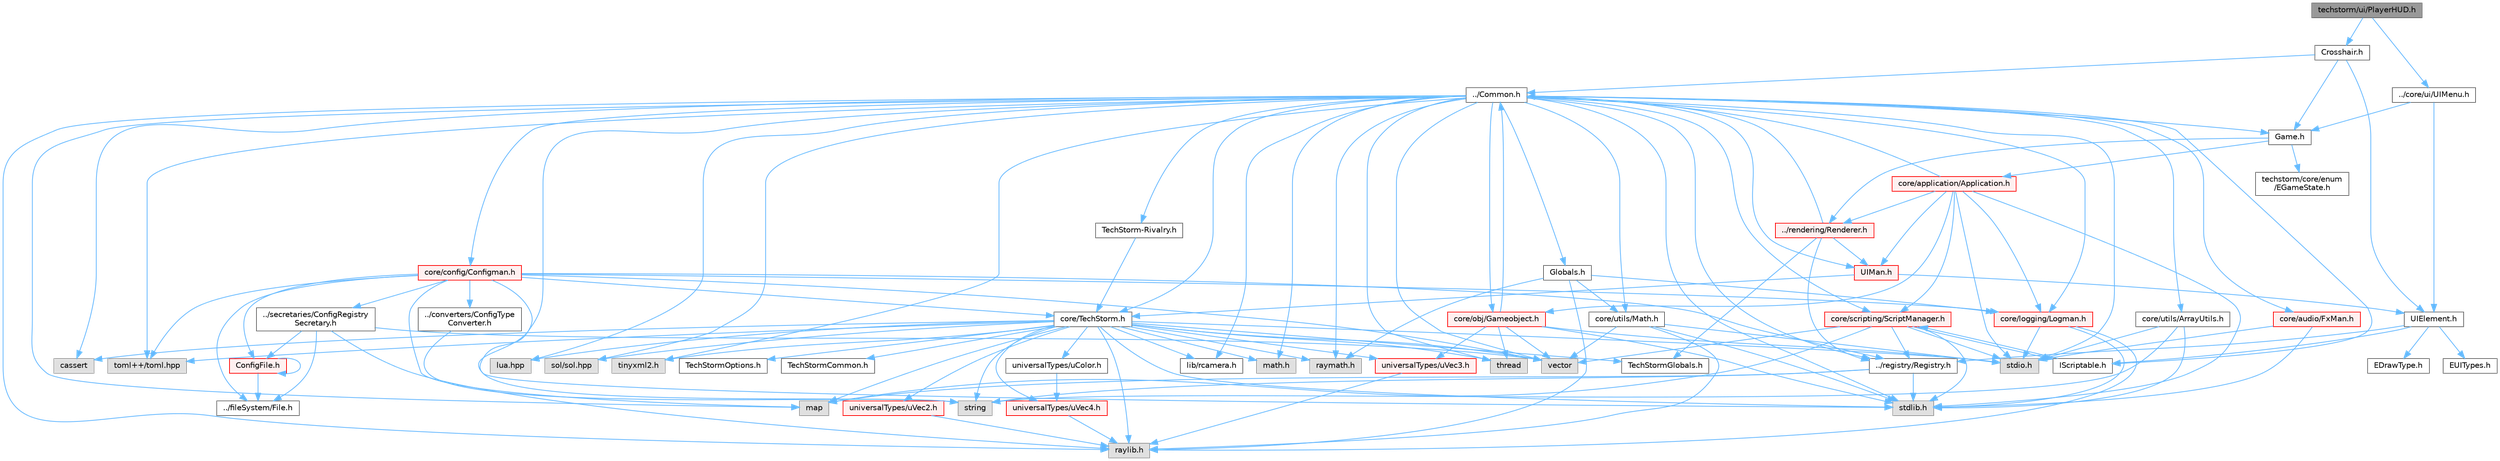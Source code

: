 digraph "techstorm/ui/PlayerHUD.h"
{
 // LATEX_PDF_SIZE
  bgcolor="transparent";
  edge [fontname=Helvetica,fontsize=10,labelfontname=Helvetica,labelfontsize=10];
  node [fontname=Helvetica,fontsize=10,shape=box,height=0.2,width=0.4];
  Node1 [id="Node000001",label="techstorm/ui/PlayerHUD.h",height=0.2,width=0.4,color="gray40", fillcolor="grey60", style="filled", fontcolor="black",tooltip=" "];
  Node1 -> Node2 [id="edge1_Node000001_Node000002",color="steelblue1",style="solid",tooltip=" "];
  Node2 [id="Node000002",label="Crosshair.h",height=0.2,width=0.4,color="grey40", fillcolor="white", style="filled",URL="$_crosshair_8h.html",tooltip=" "];
  Node2 -> Node3 [id="edge2_Node000002_Node000003",color="steelblue1",style="solid",tooltip=" "];
  Node3 [id="Node000003",label="../Common.h",height=0.2,width=0.4,color="grey40", fillcolor="white", style="filled",URL="$_common_8h.html",tooltip=" "];
  Node3 -> Node4 [id="edge3_Node000003_Node000004",color="steelblue1",style="solid",tooltip=" "];
  Node4 [id="Node000004",label="raylib.h",height=0.2,width=0.4,color="grey60", fillcolor="#E0E0E0", style="filled",tooltip=" "];
  Node3 -> Node5 [id="edge4_Node000003_Node000005",color="steelblue1",style="solid",tooltip=" "];
  Node5 [id="Node000005",label="raymath.h",height=0.2,width=0.4,color="grey60", fillcolor="#E0E0E0", style="filled",tooltip=" "];
  Node3 -> Node6 [id="edge5_Node000003_Node000006",color="steelblue1",style="solid",tooltip=" "];
  Node6 [id="Node000006",label="lib/rcamera.h",height=0.2,width=0.4,color="grey40", fillcolor="white", style="filled",URL="$rcamera_8h.html",tooltip=" "];
  Node3 -> Node7 [id="edge6_Node000003_Node000007",color="steelblue1",style="solid",tooltip=" "];
  Node7 [id="Node000007",label="stdio.h",height=0.2,width=0.4,color="grey60", fillcolor="#E0E0E0", style="filled",tooltip=" "];
  Node3 -> Node8 [id="edge7_Node000003_Node000008",color="steelblue1",style="solid",tooltip=" "];
  Node8 [id="Node000008",label="stdlib.h",height=0.2,width=0.4,color="grey60", fillcolor="#E0E0E0", style="filled",tooltip=" "];
  Node3 -> Node9 [id="edge8_Node000003_Node000009",color="steelblue1",style="solid",tooltip=" "];
  Node9 [id="Node000009",label="string",height=0.2,width=0.4,color="grey60", fillcolor="#E0E0E0", style="filled",tooltip=" "];
  Node3 -> Node10 [id="edge9_Node000003_Node000010",color="steelblue1",style="solid",tooltip=" "];
  Node10 [id="Node000010",label="vector",height=0.2,width=0.4,color="grey60", fillcolor="#E0E0E0", style="filled",tooltip=" "];
  Node3 -> Node11 [id="edge10_Node000003_Node000011",color="steelblue1",style="solid",tooltip=" "];
  Node11 [id="Node000011",label="map",height=0.2,width=0.4,color="grey60", fillcolor="#E0E0E0", style="filled",tooltip=" "];
  Node3 -> Node12 [id="edge11_Node000003_Node000012",color="steelblue1",style="solid",tooltip=" "];
  Node12 [id="Node000012",label="thread",height=0.2,width=0.4,color="grey60", fillcolor="#E0E0E0", style="filled",tooltip=" "];
  Node3 -> Node13 [id="edge12_Node000003_Node000013",color="steelblue1",style="solid",tooltip=" "];
  Node13 [id="Node000013",label="math.h",height=0.2,width=0.4,color="grey60", fillcolor="#E0E0E0", style="filled",tooltip=" "];
  Node3 -> Node14 [id="edge13_Node000003_Node000014",color="steelblue1",style="solid",tooltip=" "];
  Node14 [id="Node000014",label="cassert",height=0.2,width=0.4,color="grey60", fillcolor="#E0E0E0", style="filled",tooltip=" "];
  Node3 -> Node15 [id="edge14_Node000003_Node000015",color="steelblue1",style="solid",tooltip=" "];
  Node15 [id="Node000015",label="lua.hpp",height=0.2,width=0.4,color="grey60", fillcolor="#E0E0E0", style="filled",tooltip=" "];
  Node3 -> Node16 [id="edge15_Node000003_Node000016",color="steelblue1",style="solid",tooltip=" "];
  Node16 [id="Node000016",label="sol/sol.hpp",height=0.2,width=0.4,color="grey60", fillcolor="#E0E0E0", style="filled",tooltip=" "];
  Node3 -> Node17 [id="edge16_Node000003_Node000017",color="steelblue1",style="solid",tooltip=" "];
  Node17 [id="Node000017",label="toml++/toml.hpp",height=0.2,width=0.4,color="grey60", fillcolor="#E0E0E0", style="filled",tooltip=" "];
  Node3 -> Node18 [id="edge17_Node000003_Node000018",color="steelblue1",style="solid",tooltip=" "];
  Node18 [id="Node000018",label="tinyxml2.h",height=0.2,width=0.4,color="grey60", fillcolor="#E0E0E0", style="filled",tooltip=" "];
  Node3 -> Node19 [id="edge18_Node000003_Node000019",color="steelblue1",style="solid",tooltip=" "];
  Node19 [id="Node000019",label="Globals.h",height=0.2,width=0.4,color="grey40", fillcolor="white", style="filled",URL="$_globals_8h.html",tooltip=" "];
  Node19 -> Node4 [id="edge19_Node000019_Node000004",color="steelblue1",style="solid",tooltip=" "];
  Node19 -> Node5 [id="edge20_Node000019_Node000005",color="steelblue1",style="solid",tooltip=" "];
  Node19 -> Node20 [id="edge21_Node000019_Node000020",color="steelblue1",style="solid",tooltip=" "];
  Node20 [id="Node000020",label="core/utils/Math.h",height=0.2,width=0.4,color="grey40", fillcolor="white", style="filled",URL="$core_2utils_2_math_8h.html",tooltip=" "];
  Node20 -> Node4 [id="edge22_Node000020_Node000004",color="steelblue1",style="solid",tooltip=" "];
  Node20 -> Node8 [id="edge23_Node000020_Node000008",color="steelblue1",style="solid",tooltip=" "];
  Node20 -> Node7 [id="edge24_Node000020_Node000007",color="steelblue1",style="solid",tooltip=" "];
  Node20 -> Node10 [id="edge25_Node000020_Node000010",color="steelblue1",style="solid",tooltip=" "];
  Node19 -> Node21 [id="edge26_Node000019_Node000021",color="steelblue1",style="solid",tooltip=" "];
  Node21 [id="Node000021",label="core/logging/Logman.h",height=0.2,width=0.4,color="red", fillcolor="#FFF0F0", style="filled",URL="$core_2logging_2_logman_8h.html",tooltip=" "];
  Node21 -> Node7 [id="edge27_Node000021_Node000007",color="steelblue1",style="solid",tooltip=" "];
  Node21 -> Node8 [id="edge28_Node000021_Node000008",color="steelblue1",style="solid",tooltip=" "];
  Node21 -> Node4 [id="edge29_Node000021_Node000004",color="steelblue1",style="solid",tooltip=" "];
  Node3 -> Node24 [id="edge30_Node000003_Node000024",color="steelblue1",style="solid",tooltip=" "];
  Node24 [id="Node000024",label="core/TechStorm.h",height=0.2,width=0.4,color="grey40", fillcolor="white", style="filled",URL="$_tech_storm_8h.html",tooltip=" "];
  Node24 -> Node25 [id="edge31_Node000024_Node000025",color="steelblue1",style="solid",tooltip=" "];
  Node25 [id="Node000025",label="TechStormOptions.h",height=0.2,width=0.4,color="grey40", fillcolor="white", style="filled",URL="$_tech_storm_options_8h.html",tooltip=" "];
  Node24 -> Node26 [id="edge32_Node000024_Node000026",color="steelblue1",style="solid",tooltip=" "];
  Node26 [id="Node000026",label="TechStormCommon.h",height=0.2,width=0.4,color="grey40", fillcolor="white", style="filled",URL="$_tech_storm_common_8h.html",tooltip=" "];
  Node24 -> Node27 [id="edge33_Node000024_Node000027",color="steelblue1",style="solid",tooltip=" "];
  Node27 [id="Node000027",label="TechStormGlobals.h",height=0.2,width=0.4,color="grey40", fillcolor="white", style="filled",URL="$_tech_storm_globals_8h.html",tooltip=" "];
  Node24 -> Node4 [id="edge34_Node000024_Node000004",color="steelblue1",style="solid",tooltip=" "];
  Node24 -> Node5 [id="edge35_Node000024_Node000005",color="steelblue1",style="solid",tooltip=" "];
  Node24 -> Node6 [id="edge36_Node000024_Node000006",color="steelblue1",style="solid",tooltip=" "];
  Node24 -> Node7 [id="edge37_Node000024_Node000007",color="steelblue1",style="solid",tooltip=" "];
  Node24 -> Node8 [id="edge38_Node000024_Node000008",color="steelblue1",style="solid",tooltip=" "];
  Node24 -> Node10 [id="edge39_Node000024_Node000010",color="steelblue1",style="solid",tooltip=" "];
  Node24 -> Node9 [id="edge40_Node000024_Node000009",color="steelblue1",style="solid",tooltip=" "];
  Node24 -> Node11 [id="edge41_Node000024_Node000011",color="steelblue1",style="solid",tooltip=" "];
  Node24 -> Node12 [id="edge42_Node000024_Node000012",color="steelblue1",style="solid",tooltip=" "];
  Node24 -> Node13 [id="edge43_Node000024_Node000013",color="steelblue1",style="solid",tooltip=" "];
  Node24 -> Node14 [id="edge44_Node000024_Node000014",color="steelblue1",style="solid",tooltip=" "];
  Node24 -> Node15 [id="edge45_Node000024_Node000015",color="steelblue1",style="solid",tooltip=" "];
  Node24 -> Node16 [id="edge46_Node000024_Node000016",color="steelblue1",style="solid",tooltip=" "];
  Node24 -> Node17 [id="edge47_Node000024_Node000017",color="steelblue1",style="solid",tooltip=" "];
  Node24 -> Node18 [id="edge48_Node000024_Node000018",color="steelblue1",style="solid",tooltip=" "];
  Node24 -> Node28 [id="edge49_Node000024_Node000028",color="steelblue1",style="solid",tooltip=" "];
  Node28 [id="Node000028",label="universalTypes/uVec2.h",height=0.2,width=0.4,color="red", fillcolor="#FFF0F0", style="filled",URL="$u_vec2_8h.html",tooltip=" "];
  Node28 -> Node4 [id="edge50_Node000028_Node000004",color="steelblue1",style="solid",tooltip=" "];
  Node24 -> Node30 [id="edge51_Node000024_Node000030",color="steelblue1",style="solid",tooltip=" "];
  Node30 [id="Node000030",label="universalTypes/uVec3.h",height=0.2,width=0.4,color="red", fillcolor="#FFF0F0", style="filled",URL="$u_vec3_8h.html",tooltip=" "];
  Node30 -> Node4 [id="edge52_Node000030_Node000004",color="steelblue1",style="solid",tooltip=" "];
  Node24 -> Node32 [id="edge53_Node000024_Node000032",color="steelblue1",style="solid",tooltip=" "];
  Node32 [id="Node000032",label="universalTypes/uVec4.h",height=0.2,width=0.4,color="red", fillcolor="#FFF0F0", style="filled",URL="$u_vec4_8h.html",tooltip=" "];
  Node32 -> Node4 [id="edge54_Node000032_Node000004",color="steelblue1",style="solid",tooltip=" "];
  Node24 -> Node33 [id="edge55_Node000024_Node000033",color="steelblue1",style="solid",tooltip=" "];
  Node33 [id="Node000033",label="universalTypes/uColor.h",height=0.2,width=0.4,color="grey40", fillcolor="white", style="filled",URL="$u_color_8h.html",tooltip=" "];
  Node33 -> Node32 [id="edge56_Node000033_Node000032",color="steelblue1",style="solid",tooltip=" "];
  Node3 -> Node34 [id="edge57_Node000003_Node000034",color="steelblue1",style="solid",tooltip=" "];
  Node34 [id="Node000034",label="core/config/Configman.h",height=0.2,width=0.4,color="red", fillcolor="#FFF0F0", style="filled",URL="$core_2config_2_configman_8h.html",tooltip=" "];
  Node34 -> Node24 [id="edge58_Node000034_Node000024",color="steelblue1",style="solid",tooltip=" "];
  Node34 -> Node35 [id="edge59_Node000034_Node000035",color="steelblue1",style="solid",tooltip=" "];
  Node35 [id="Node000035",label="../fileSystem/File.h",height=0.2,width=0.4,color="grey40", fillcolor="white", style="filled",URL="$core_2file_system_2_file_8h.html",tooltip=" "];
  Node34 -> Node36 [id="edge60_Node000034_Node000036",color="steelblue1",style="solid",tooltip=" "];
  Node36 [id="Node000036",label="ConfigFile.h",height=0.2,width=0.4,color="red", fillcolor="#FFF0F0", style="filled",URL="$core_2config_2_config_file_8h.html",tooltip=" "];
  Node36 -> Node36 [id="edge61_Node000036_Node000036",color="steelblue1",style="solid",tooltip=" "];
  Node36 -> Node35 [id="edge62_Node000036_Node000035",color="steelblue1",style="solid",tooltip=" "];
  Node34 -> Node60 [id="edge63_Node000034_Node000060",color="steelblue1",style="solid",tooltip=" "];
  Node60 [id="Node000060",label="../converters/ConfigType\lConverter.h",height=0.2,width=0.4,color="grey40", fillcolor="white", style="filled",URL="$core_2converters_2_config_type_converter_8h.html",tooltip=" "];
  Node60 -> Node9 [id="edge64_Node000060_Node000009",color="steelblue1",style="solid",tooltip=" "];
  Node34 -> Node61 [id="edge65_Node000034_Node000061",color="steelblue1",style="solid",tooltip=" "];
  Node61 [id="Node000061",label="../secretaries/ConfigRegistry\lSecretary.h",height=0.2,width=0.4,color="grey40", fillcolor="white", style="filled",URL="$core_2secretaries_2_config_registry_secretary_8h.html",tooltip=" "];
  Node61 -> Node4 [id="edge66_Node000061_Node000004",color="steelblue1",style="solid",tooltip=" "];
  Node61 -> Node10 [id="edge67_Node000061_Node000010",color="steelblue1",style="solid",tooltip=" "];
  Node61 -> Node35 [id="edge68_Node000061_Node000035",color="steelblue1",style="solid",tooltip=" "];
  Node61 -> Node36 [id="edge69_Node000061_Node000036",color="steelblue1",style="solid",tooltip=" "];
  Node34 -> Node21 [id="edge70_Node000034_Node000021",color="steelblue1",style="solid",tooltip=" "];
  Node34 -> Node62 [id="edge71_Node000034_Node000062",color="steelblue1",style="solid",tooltip=" "];
  Node62 [id="Node000062",label="../registry/Registry.h",height=0.2,width=0.4,color="grey40", fillcolor="white", style="filled",URL="$core_2registry_2_registry_8h.html",tooltip=" "];
  Node62 -> Node8 [id="edge72_Node000062_Node000008",color="steelblue1",style="solid",tooltip=" "];
  Node62 -> Node11 [id="edge73_Node000062_Node000011",color="steelblue1",style="solid",tooltip=" "];
  Node62 -> Node9 [id="edge74_Node000062_Node000009",color="steelblue1",style="solid",tooltip=" "];
  Node34 -> Node17 [id="edge75_Node000034_Node000017",color="steelblue1",style="solid",tooltip=" "];
  Node34 -> Node10 [id="edge76_Node000034_Node000010",color="steelblue1",style="solid",tooltip=" "];
  Node34 -> Node8 [id="edge77_Node000034_Node000008",color="steelblue1",style="solid",tooltip=" "];
  Node34 -> Node11 [id="edge78_Node000034_Node000011",color="steelblue1",style="solid",tooltip=" "];
  Node3 -> Node21 [id="edge79_Node000003_Node000021",color="steelblue1",style="solid",tooltip=" "];
  Node3 -> Node63 [id="edge80_Node000003_Node000063",color="steelblue1",style="solid",tooltip=" "];
  Node63 [id="Node000063",label="core/obj/Gameobject.h",height=0.2,width=0.4,color="red", fillcolor="#FFF0F0", style="filled",URL="$core_2obj_2_gameobject_8h.html",tooltip=" "];
  Node63 -> Node3 [id="edge81_Node000063_Node000003",color="steelblue1",style="solid",tooltip=" "];
  Node63 -> Node30 [id="edge82_Node000063_Node000030",color="steelblue1",style="solid",tooltip=" "];
  Node63 -> Node7 [id="edge83_Node000063_Node000007",color="steelblue1",style="solid",tooltip=" "];
  Node63 -> Node8 [id="edge84_Node000063_Node000008",color="steelblue1",style="solid",tooltip=" "];
  Node63 -> Node10 [id="edge85_Node000063_Node000010",color="steelblue1",style="solid",tooltip=" "];
  Node63 -> Node12 [id="edge86_Node000063_Node000012",color="steelblue1",style="solid",tooltip=" "];
  Node3 -> Node20 [id="edge87_Node000003_Node000020",color="steelblue1",style="solid",tooltip=" "];
  Node3 -> Node62 [id="edge88_Node000003_Node000062",color="steelblue1",style="solid",tooltip=" "];
  Node3 -> Node68 [id="edge89_Node000003_Node000068",color="steelblue1",style="solid",tooltip=" "];
  Node68 [id="Node000068",label="core/scripting/ScriptManager.h",height=0.2,width=0.4,color="red", fillcolor="#FFF0F0", style="filled",URL="$core_2scripting_2_script_manager_8h.html",tooltip=" "];
  Node68 -> Node7 [id="edge90_Node000068_Node000007",color="steelblue1",style="solid",tooltip=" "];
  Node68 -> Node8 [id="edge91_Node000068_Node000008",color="steelblue1",style="solid",tooltip=" "];
  Node68 -> Node10 [id="edge92_Node000068_Node000010",color="steelblue1",style="solid",tooltip=" "];
  Node68 -> Node11 [id="edge93_Node000068_Node000011",color="steelblue1",style="solid",tooltip=" "];
  Node68 -> Node69 [id="edge94_Node000068_Node000069",color="steelblue1",style="solid",tooltip=" "];
  Node69 [id="Node000069",label="IScriptable.h",height=0.2,width=0.4,color="grey40", fillcolor="white", style="filled",URL="$core_2scripting_2_i_scriptable_8h.html",tooltip=" "];
  Node69 -> Node68 [id="edge95_Node000069_Node000068",color="steelblue1",style="solid",tooltip=" "];
  Node68 -> Node62 [id="edge96_Node000068_Node000062",color="steelblue1",style="solid",tooltip=" "];
  Node3 -> Node69 [id="edge97_Node000003_Node000069",color="steelblue1",style="solid",tooltip=" "];
  Node3 -> Node76 [id="edge98_Node000003_Node000076",color="steelblue1",style="solid",tooltip=" "];
  Node76 [id="Node000076",label="core/utils/ArrayUtils.h",height=0.2,width=0.4,color="grey40", fillcolor="white", style="filled",URL="$core_2utils_2_array_utils_8h.html",tooltip=" "];
  Node76 -> Node7 [id="edge99_Node000076_Node000007",color="steelblue1",style="solid",tooltip=" "];
  Node76 -> Node8 [id="edge100_Node000076_Node000008",color="steelblue1",style="solid",tooltip=" "];
  Node76 -> Node9 [id="edge101_Node000076_Node000009",color="steelblue1",style="solid",tooltip=" "];
  Node3 -> Node77 [id="edge102_Node000003_Node000077",color="steelblue1",style="solid",tooltip=" "];
  Node77 [id="Node000077",label="core/audio/FxMan.h",height=0.2,width=0.4,color="red", fillcolor="#FFF0F0", style="filled",URL="$core_2audio_2_fx_man_8h.html",tooltip=" "];
  Node77 -> Node8 [id="edge103_Node000077_Node000008",color="steelblue1",style="solid",tooltip=" "];
  Node77 -> Node7 [id="edge104_Node000077_Node000007",color="steelblue1",style="solid",tooltip=" "];
  Node3 -> Node81 [id="edge105_Node000003_Node000081",color="steelblue1",style="solid",tooltip=" "];
  Node81 [id="Node000081",label="UIMan.h",height=0.2,width=0.4,color="red", fillcolor="#FFF0F0", style="filled",URL="$core_2ui_2_u_i_man_8h.html",tooltip=" "];
  Node81 -> Node24 [id="edge106_Node000081_Node000024",color="steelblue1",style="solid",tooltip=" "];
  Node81 -> Node83 [id="edge107_Node000081_Node000083",color="steelblue1",style="solid",tooltip=" "];
  Node83 [id="Node000083",label="UIElement.h",height=0.2,width=0.4,color="grey40", fillcolor="white", style="filled",URL="$core_2ui_2_u_i_element_8h.html",tooltip=" "];
  Node83 -> Node69 [id="edge108_Node000083_Node000069",color="steelblue1",style="solid",tooltip=" "];
  Node83 -> Node62 [id="edge109_Node000083_Node000062",color="steelblue1",style="solid",tooltip=" "];
  Node83 -> Node84 [id="edge110_Node000083_Node000084",color="steelblue1",style="solid",tooltip=" "];
  Node84 [id="Node000084",label="EUITypes.h",height=0.2,width=0.4,color="grey40", fillcolor="white", style="filled",URL="$core_2ui_2_e_u_i_types_8h.html",tooltip=" "];
  Node83 -> Node85 [id="edge111_Node000083_Node000085",color="steelblue1",style="solid",tooltip=" "];
  Node85 [id="Node000085",label="EDrawType.h",height=0.2,width=0.4,color="grey40", fillcolor="white", style="filled",URL="$core_2ui_2_e_draw_type_8h.html",tooltip=" "];
  Node3 -> Node87 [id="edge112_Node000003_Node000087",color="steelblue1",style="solid",tooltip=" "];
  Node87 [id="Node000087",label="TechStorm-Rivalry.h",height=0.2,width=0.4,color="grey40", fillcolor="white", style="filled",URL="$techstorm-rivalry_8h.html",tooltip=" "];
  Node87 -> Node24 [id="edge113_Node000087_Node000024",color="steelblue1",style="solid",tooltip=" "];
  Node3 -> Node88 [id="edge114_Node000003_Node000088",color="steelblue1",style="solid",tooltip=" "];
  Node88 [id="Node000088",label="Game.h",height=0.2,width=0.4,color="grey40", fillcolor="white", style="filled",URL="$_game_8h.html",tooltip=" "];
  Node88 -> Node89 [id="edge115_Node000088_Node000089",color="steelblue1",style="solid",tooltip=" "];
  Node89 [id="Node000089",label="core/application/Application.h",height=0.2,width=0.4,color="red", fillcolor="#FFF0F0", style="filled",URL="$core_2application_2_application_8h.html",tooltip=" "];
  Node89 -> Node3 [id="edge116_Node000089_Node000003",color="steelblue1",style="solid",tooltip=" "];
  Node89 -> Node68 [id="edge117_Node000089_Node000068",color="steelblue1",style="solid",tooltip=" "];
  Node89 -> Node81 [id="edge118_Node000089_Node000081",color="steelblue1",style="solid",tooltip=" "];
  Node89 -> Node63 [id="edge119_Node000089_Node000063",color="steelblue1",style="solid",tooltip=" "];
  Node89 -> Node21 [id="edge120_Node000089_Node000021",color="steelblue1",style="solid",tooltip=" "];
  Node89 -> Node121 [id="edge121_Node000089_Node000121",color="steelblue1",style="solid",tooltip=" "];
  Node121 [id="Node000121",label="../rendering/Renderer.h",height=0.2,width=0.4,color="red", fillcolor="#FFF0F0", style="filled",URL="$core_2rendering_2_renderer_8h.html",tooltip=" "];
  Node121 -> Node3 [id="edge122_Node000121_Node000003",color="steelblue1",style="solid",tooltip=" "];
  Node121 -> Node27 [id="edge123_Node000121_Node000027",color="steelblue1",style="solid",tooltip=" "];
  Node121 -> Node62 [id="edge124_Node000121_Node000062",color="steelblue1",style="solid",tooltip=" "];
  Node121 -> Node81 [id="edge125_Node000121_Node000081",color="steelblue1",style="solid",tooltip=" "];
  Node89 -> Node8 [id="edge126_Node000089_Node000008",color="steelblue1",style="solid",tooltip=" "];
  Node89 -> Node7 [id="edge127_Node000089_Node000007",color="steelblue1",style="solid",tooltip=" "];
  Node88 -> Node121 [id="edge128_Node000088_Node000121",color="steelblue1",style="solid",tooltip=" "];
  Node88 -> Node123 [id="edge129_Node000088_Node000123",color="steelblue1",style="solid",tooltip=" "];
  Node123 [id="Node000123",label="techstorm/core/enum\l/EGameState.h",height=0.2,width=0.4,color="grey40", fillcolor="white", style="filled",URL="$core_2enum_2_e_game_state_8h.html",tooltip=" "];
  Node2 -> Node83 [id="edge130_Node000002_Node000083",color="steelblue1",style="solid",tooltip=" "];
  Node2 -> Node88 [id="edge131_Node000002_Node000088",color="steelblue1",style="solid",tooltip=" "];
  Node1 -> Node124 [id="edge132_Node000001_Node000124",color="steelblue1",style="solid",tooltip=" "];
  Node124 [id="Node000124",label="../core/ui/UIMenu.h",height=0.2,width=0.4,color="grey40", fillcolor="white", style="filled",URL="$_u_i_menu_8h.html",tooltip=" "];
  Node124 -> Node83 [id="edge133_Node000124_Node000083",color="steelblue1",style="solid",tooltip=" "];
  Node124 -> Node88 [id="edge134_Node000124_Node000088",color="steelblue1",style="solid",tooltip=" "];
}
